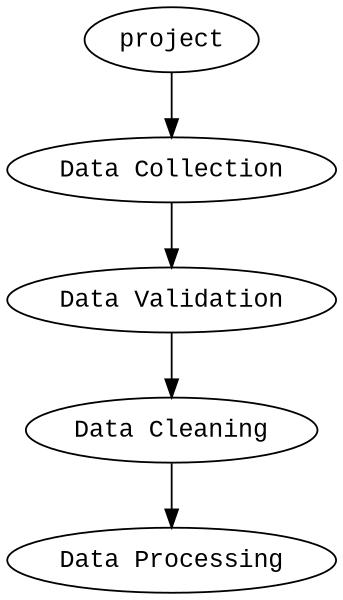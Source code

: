 digraph setup{
    size="8,4";
    node [fontname="Courier New" fontsize=14 shape=ellipse];
    edge [fontname="Courier New" fontsize=10];

    project [label="project"];
    collect [label="Data Collection"];
    validate [label="Data Validation"];
    clean [label="Data Cleaning"];
    process [label="Data Processing"];

    project -> collect;
    collect -> validate;
    validate -> clean;
    clean -> process;
}